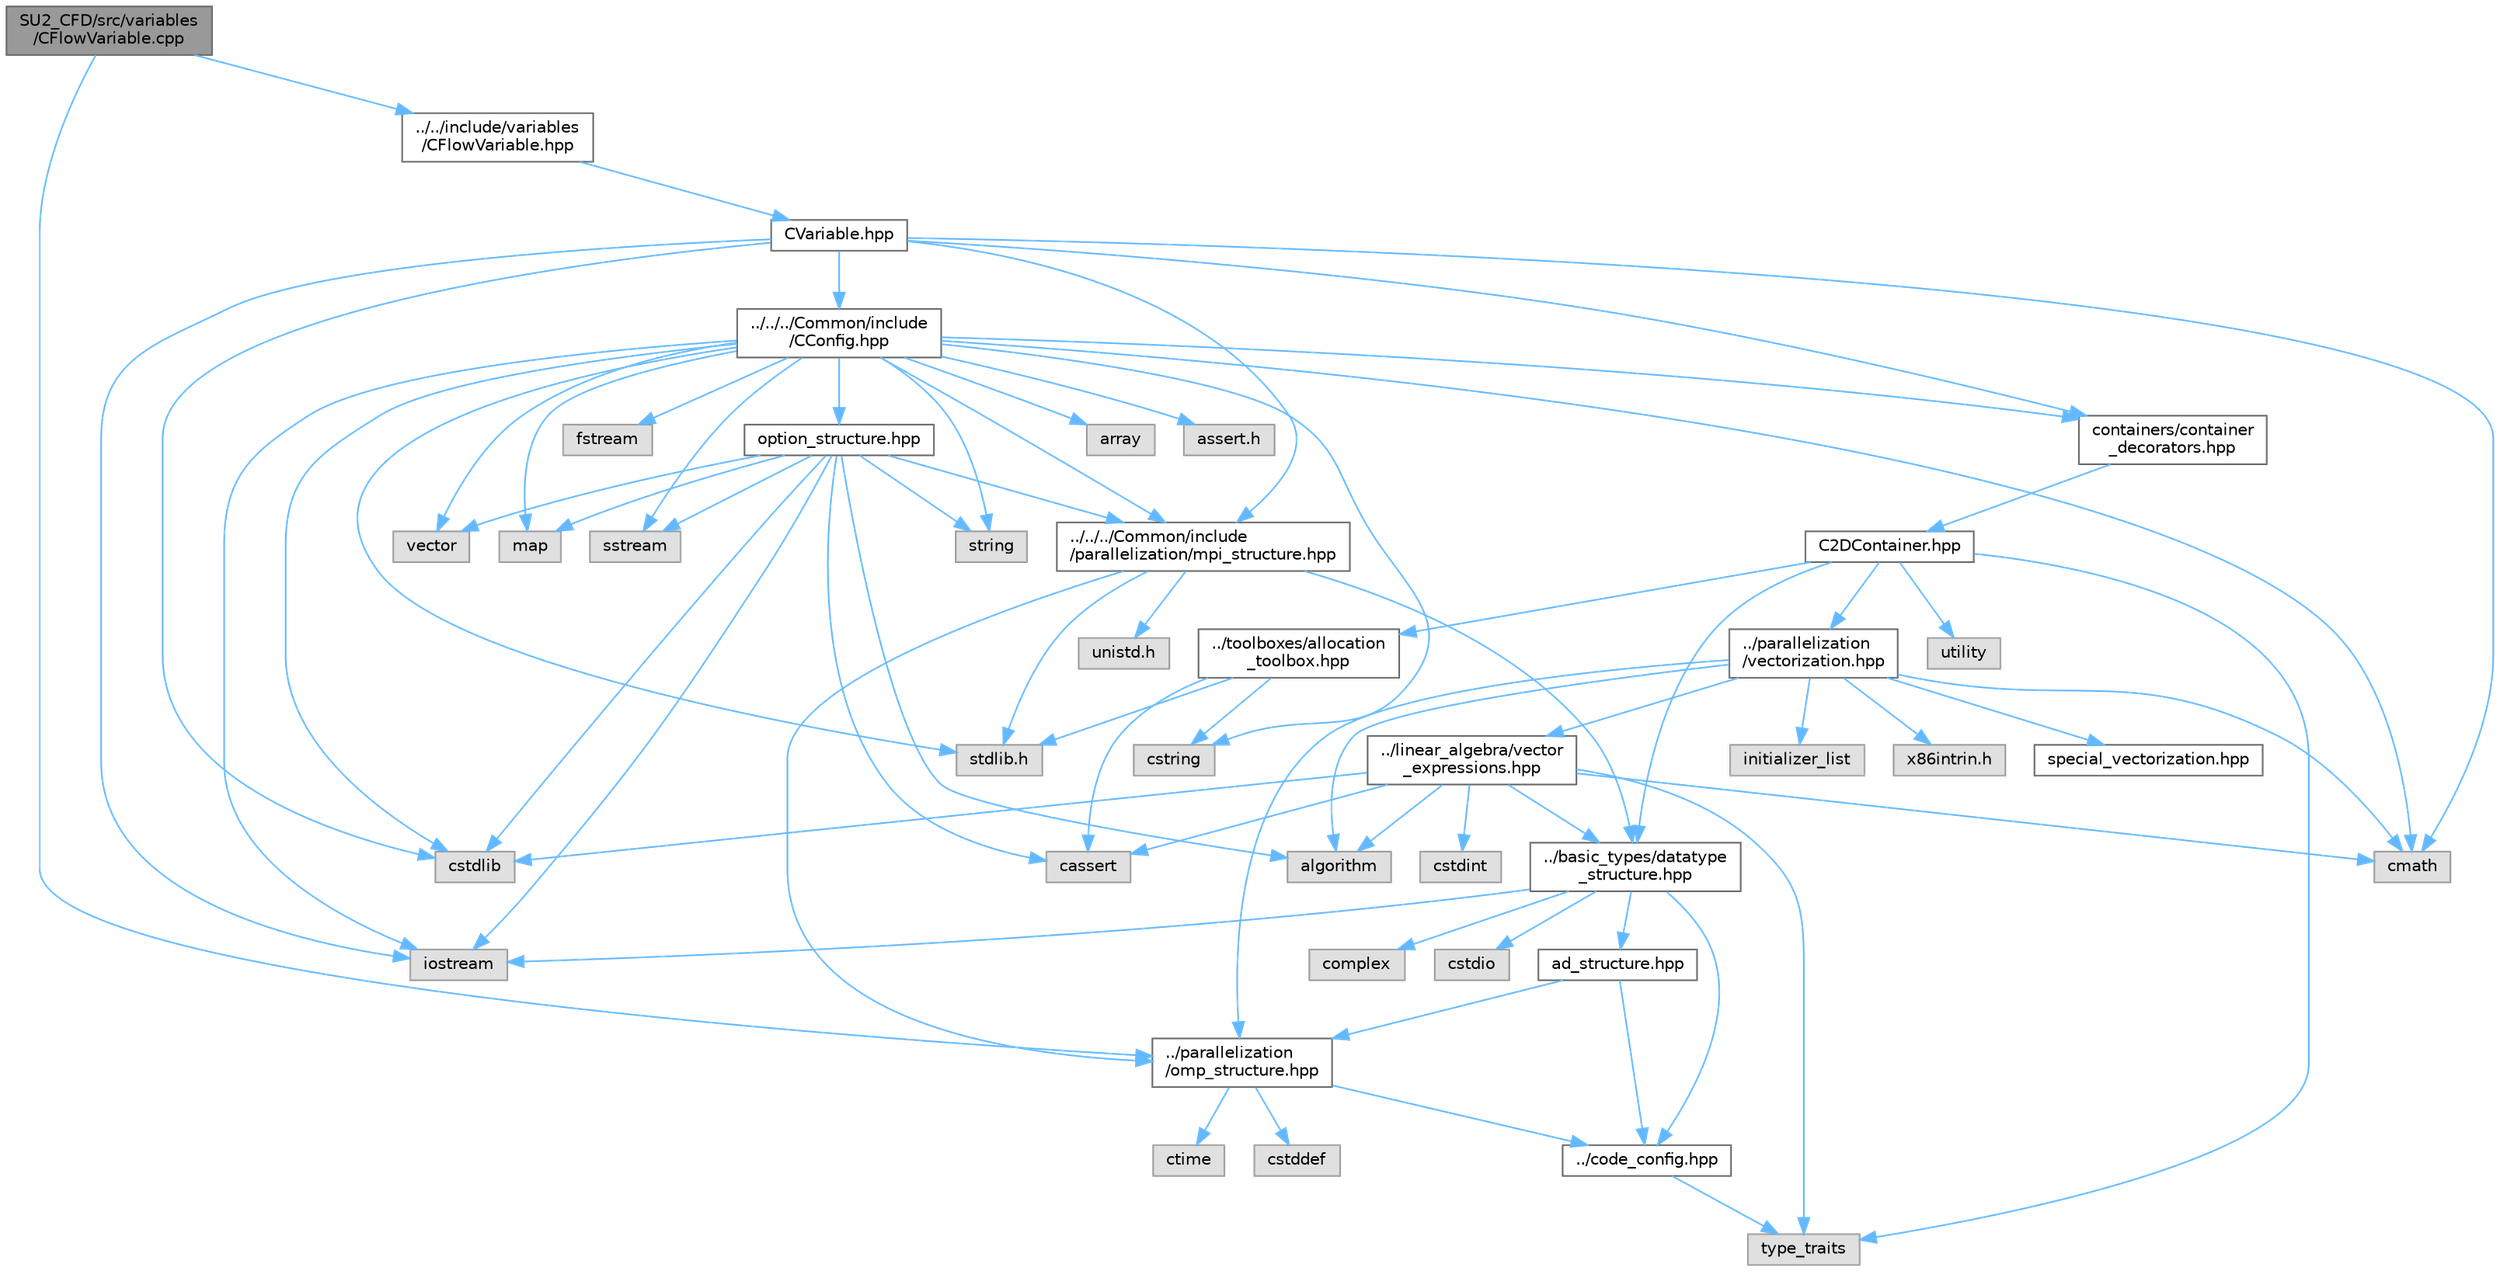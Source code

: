 digraph "SU2_CFD/src/variables/CFlowVariable.cpp"
{
 // LATEX_PDF_SIZE
  bgcolor="transparent";
  edge [fontname=Helvetica,fontsize=10,labelfontname=Helvetica,labelfontsize=10];
  node [fontname=Helvetica,fontsize=10,shape=box,height=0.2,width=0.4];
  Node1 [id="Node000001",label="SU2_CFD/src/variables\l/CFlowVariable.cpp",height=0.2,width=0.4,color="gray40", fillcolor="grey60", style="filled", fontcolor="black",tooltip="Definition of common solution fields for flow solvers."];
  Node1 -> Node2 [id="edge1_Node000001_Node000002",color="steelblue1",style="solid",tooltip=" "];
  Node2 [id="Node000002",label="../../include/variables\l/CFlowVariable.hpp",height=0.2,width=0.4,color="grey40", fillcolor="white", style="filled",URL="$CFlowVariable_8hpp.html",tooltip="Class for defining the common variables of flow solvers."];
  Node2 -> Node3 [id="edge2_Node000002_Node000003",color="steelblue1",style="solid",tooltip=" "];
  Node3 [id="Node000003",label="CVariable.hpp",height=0.2,width=0.4,color="grey40", fillcolor="white", style="filled",URL="$CVariable_8hpp.html",tooltip="Declaration and inlines of the parent class for defining problem variables, function definitions in f..."];
  Node3 -> Node4 [id="edge3_Node000003_Node000004",color="steelblue1",style="solid",tooltip=" "];
  Node4 [id="Node000004",label="../../../Common/include\l/parallelization/mpi_structure.hpp",height=0.2,width=0.4,color="grey40", fillcolor="white", style="filled",URL="$mpi__structure_8hpp.html",tooltip="Headers of the mpi interface for generalized datatypes. The subroutines and functions are in the mpi_..."];
  Node4 -> Node5 [id="edge4_Node000004_Node000005",color="steelblue1",style="solid",tooltip=" "];
  Node5 [id="Node000005",label="stdlib.h",height=0.2,width=0.4,color="grey60", fillcolor="#E0E0E0", style="filled",tooltip=" "];
  Node4 -> Node6 [id="edge5_Node000004_Node000006",color="steelblue1",style="solid",tooltip=" "];
  Node6 [id="Node000006",label="../basic_types/datatype\l_structure.hpp",height=0.2,width=0.4,color="grey40", fillcolor="white", style="filled",URL="$datatype__structure_8hpp.html",tooltip="Headers for generalized datatypes, defines an interface for AD types."];
  Node6 -> Node7 [id="edge6_Node000006_Node000007",color="steelblue1",style="solid",tooltip=" "];
  Node7 [id="Node000007",label="iostream",height=0.2,width=0.4,color="grey60", fillcolor="#E0E0E0", style="filled",tooltip=" "];
  Node6 -> Node8 [id="edge7_Node000006_Node000008",color="steelblue1",style="solid",tooltip=" "];
  Node8 [id="Node000008",label="complex",height=0.2,width=0.4,color="grey60", fillcolor="#E0E0E0", style="filled",tooltip=" "];
  Node6 -> Node9 [id="edge8_Node000006_Node000009",color="steelblue1",style="solid",tooltip=" "];
  Node9 [id="Node000009",label="cstdio",height=0.2,width=0.4,color="grey60", fillcolor="#E0E0E0", style="filled",tooltip=" "];
  Node6 -> Node10 [id="edge9_Node000006_Node000010",color="steelblue1",style="solid",tooltip=" "];
  Node10 [id="Node000010",label="../code_config.hpp",height=0.2,width=0.4,color="grey40", fillcolor="white", style="filled",URL="$code__config_8hpp.html",tooltip="Header file for collecting common macros, definitions and type configurations."];
  Node10 -> Node11 [id="edge10_Node000010_Node000011",color="steelblue1",style="solid",tooltip=" "];
  Node11 [id="Node000011",label="type_traits",height=0.2,width=0.4,color="grey60", fillcolor="#E0E0E0", style="filled",tooltip=" "];
  Node6 -> Node12 [id="edge11_Node000006_Node000012",color="steelblue1",style="solid",tooltip=" "];
  Node12 [id="Node000012",label="ad_structure.hpp",height=0.2,width=0.4,color="grey40", fillcolor="white", style="filled",URL="$ad__structure_8hpp.html",tooltip="Main routines for the algorithmic differentiation (AD) structure."];
  Node12 -> Node10 [id="edge12_Node000012_Node000010",color="steelblue1",style="solid",tooltip=" "];
  Node12 -> Node13 [id="edge13_Node000012_Node000013",color="steelblue1",style="solid",tooltip=" "];
  Node13 [id="Node000013",label="../parallelization\l/omp_structure.hpp",height=0.2,width=0.4,color="grey40", fillcolor="white", style="filled",URL="$omp__structure_8hpp.html",tooltip="OpenMP interface header, provides compatibility functions if the code is built without OpenMP support..."];
  Node13 -> Node14 [id="edge14_Node000013_Node000014",color="steelblue1",style="solid",tooltip=" "];
  Node14 [id="Node000014",label="cstddef",height=0.2,width=0.4,color="grey60", fillcolor="#E0E0E0", style="filled",tooltip=" "];
  Node13 -> Node10 [id="edge15_Node000013_Node000010",color="steelblue1",style="solid",tooltip=" "];
  Node13 -> Node15 [id="edge16_Node000013_Node000015",color="steelblue1",style="solid",tooltip=" "];
  Node15 [id="Node000015",label="ctime",height=0.2,width=0.4,color="grey60", fillcolor="#E0E0E0", style="filled",tooltip=" "];
  Node4 -> Node16 [id="edge17_Node000004_Node000016",color="steelblue1",style="solid",tooltip=" "];
  Node16 [id="Node000016",label="unistd.h",height=0.2,width=0.4,color="grey60", fillcolor="#E0E0E0", style="filled",tooltip=" "];
  Node4 -> Node13 [id="edge18_Node000004_Node000013",color="steelblue1",style="solid",tooltip=" "];
  Node3 -> Node17 [id="edge19_Node000003_Node000017",color="steelblue1",style="solid",tooltip=" "];
  Node17 [id="Node000017",label="cmath",height=0.2,width=0.4,color="grey60", fillcolor="#E0E0E0", style="filled",tooltip=" "];
  Node3 -> Node7 [id="edge20_Node000003_Node000007",color="steelblue1",style="solid",tooltip=" "];
  Node3 -> Node18 [id="edge21_Node000003_Node000018",color="steelblue1",style="solid",tooltip=" "];
  Node18 [id="Node000018",label="cstdlib",height=0.2,width=0.4,color="grey60", fillcolor="#E0E0E0", style="filled",tooltip=" "];
  Node3 -> Node19 [id="edge22_Node000003_Node000019",color="steelblue1",style="solid",tooltip=" "];
  Node19 [id="Node000019",label="../../../Common/include\l/CConfig.hpp",height=0.2,width=0.4,color="grey40", fillcolor="white", style="filled",URL="$CConfig_8hpp.html",tooltip="All the information about the definition of the physical problem. The subroutines and functions are i..."];
  Node19 -> Node4 [id="edge23_Node000019_Node000004",color="steelblue1",style="solid",tooltip=" "];
  Node19 -> Node7 [id="edge24_Node000019_Node000007",color="steelblue1",style="solid",tooltip=" "];
  Node19 -> Node18 [id="edge25_Node000019_Node000018",color="steelblue1",style="solid",tooltip=" "];
  Node19 -> Node20 [id="edge26_Node000019_Node000020",color="steelblue1",style="solid",tooltip=" "];
  Node20 [id="Node000020",label="fstream",height=0.2,width=0.4,color="grey60", fillcolor="#E0E0E0", style="filled",tooltip=" "];
  Node19 -> Node21 [id="edge27_Node000019_Node000021",color="steelblue1",style="solid",tooltip=" "];
  Node21 [id="Node000021",label="sstream",height=0.2,width=0.4,color="grey60", fillcolor="#E0E0E0", style="filled",tooltip=" "];
  Node19 -> Node22 [id="edge28_Node000019_Node000022",color="steelblue1",style="solid",tooltip=" "];
  Node22 [id="Node000022",label="string",height=0.2,width=0.4,color="grey60", fillcolor="#E0E0E0", style="filled",tooltip=" "];
  Node19 -> Node23 [id="edge29_Node000019_Node000023",color="steelblue1",style="solid",tooltip=" "];
  Node23 [id="Node000023",label="cstring",height=0.2,width=0.4,color="grey60", fillcolor="#E0E0E0", style="filled",tooltip=" "];
  Node19 -> Node24 [id="edge30_Node000019_Node000024",color="steelblue1",style="solid",tooltip=" "];
  Node24 [id="Node000024",label="vector",height=0.2,width=0.4,color="grey60", fillcolor="#E0E0E0", style="filled",tooltip=" "];
  Node19 -> Node25 [id="edge31_Node000019_Node000025",color="steelblue1",style="solid",tooltip=" "];
  Node25 [id="Node000025",label="array",height=0.2,width=0.4,color="grey60", fillcolor="#E0E0E0", style="filled",tooltip=" "];
  Node19 -> Node5 [id="edge32_Node000019_Node000005",color="steelblue1",style="solid",tooltip=" "];
  Node19 -> Node17 [id="edge33_Node000019_Node000017",color="steelblue1",style="solid",tooltip=" "];
  Node19 -> Node26 [id="edge34_Node000019_Node000026",color="steelblue1",style="solid",tooltip=" "];
  Node26 [id="Node000026",label="map",height=0.2,width=0.4,color="grey60", fillcolor="#E0E0E0", style="filled",tooltip=" "];
  Node19 -> Node27 [id="edge35_Node000019_Node000027",color="steelblue1",style="solid",tooltip=" "];
  Node27 [id="Node000027",label="assert.h",height=0.2,width=0.4,color="grey60", fillcolor="#E0E0E0", style="filled",tooltip=" "];
  Node19 -> Node28 [id="edge36_Node000019_Node000028",color="steelblue1",style="solid",tooltip=" "];
  Node28 [id="Node000028",label="option_structure.hpp",height=0.2,width=0.4,color="grey40", fillcolor="white", style="filled",URL="$option__structure_8hpp.html",tooltip="Defines classes for referencing options for easy input in CConfig."];
  Node28 -> Node4 [id="edge37_Node000028_Node000004",color="steelblue1",style="solid",tooltip=" "];
  Node28 -> Node7 [id="edge38_Node000028_Node000007",color="steelblue1",style="solid",tooltip=" "];
  Node28 -> Node21 [id="edge39_Node000028_Node000021",color="steelblue1",style="solid",tooltip=" "];
  Node28 -> Node22 [id="edge40_Node000028_Node000022",color="steelblue1",style="solid",tooltip=" "];
  Node28 -> Node24 [id="edge41_Node000028_Node000024",color="steelblue1",style="solid",tooltip=" "];
  Node28 -> Node26 [id="edge42_Node000028_Node000026",color="steelblue1",style="solid",tooltip=" "];
  Node28 -> Node18 [id="edge43_Node000028_Node000018",color="steelblue1",style="solid",tooltip=" "];
  Node28 -> Node29 [id="edge44_Node000028_Node000029",color="steelblue1",style="solid",tooltip=" "];
  Node29 [id="Node000029",label="algorithm",height=0.2,width=0.4,color="grey60", fillcolor="#E0E0E0", style="filled",tooltip=" "];
  Node28 -> Node30 [id="edge45_Node000028_Node000030",color="steelblue1",style="solid",tooltip=" "];
  Node30 [id="Node000030",label="cassert",height=0.2,width=0.4,color="grey60", fillcolor="#E0E0E0", style="filled",tooltip=" "];
  Node19 -> Node31 [id="edge46_Node000019_Node000031",color="steelblue1",style="solid",tooltip=" "];
  Node31 [id="Node000031",label="containers/container\l_decorators.hpp",height=0.2,width=0.4,color="grey40", fillcolor="white", style="filled",URL="$container__decorators_8hpp.html",tooltip="Collection of small classes that decorate C2DContainer to augment its functionality,..."];
  Node31 -> Node32 [id="edge47_Node000031_Node000032",color="steelblue1",style="solid",tooltip=" "];
  Node32 [id="Node000032",label="C2DContainer.hpp",height=0.2,width=0.4,color="grey40", fillcolor="white", style="filled",URL="$C2DContainer_8hpp.html",tooltip="A templated vector/matrix object."];
  Node32 -> Node33 [id="edge48_Node000032_Node000033",color="steelblue1",style="solid",tooltip=" "];
  Node33 [id="Node000033",label="../toolboxes/allocation\l_toolbox.hpp",height=0.2,width=0.4,color="grey40", fillcolor="white", style="filled",URL="$allocation__toolbox_8hpp.html",tooltip="Helper function and classes for memory allocation. Focus on portability across platforms."];
  Node33 -> Node5 [id="edge49_Node000033_Node000005",color="steelblue1",style="solid",tooltip=" "];
  Node33 -> Node23 [id="edge50_Node000033_Node000023",color="steelblue1",style="solid",tooltip=" "];
  Node33 -> Node30 [id="edge51_Node000033_Node000030",color="steelblue1",style="solid",tooltip=" "];
  Node32 -> Node6 [id="edge52_Node000032_Node000006",color="steelblue1",style="solid",tooltip=" "];
  Node32 -> Node34 [id="edge53_Node000032_Node000034",color="steelblue1",style="solid",tooltip=" "];
  Node34 [id="Node000034",label="../parallelization\l/vectorization.hpp",height=0.2,width=0.4,color="grey40", fillcolor="white", style="filled",URL="$vectorization_8hpp.html",tooltip="Implementation of a portable SIMD type."];
  Node34 -> Node35 [id="edge54_Node000034_Node000035",color="steelblue1",style="solid",tooltip=" "];
  Node35 [id="Node000035",label="../linear_algebra/vector\l_expressions.hpp",height=0.2,width=0.4,color="grey40", fillcolor="white", style="filled",URL="$vector__expressions_8hpp.html",tooltip="Expression templates for vector types with coefficient-wise operations."];
  Node35 -> Node6 [id="edge55_Node000035_Node000006",color="steelblue1",style="solid",tooltip=" "];
  Node35 -> Node11 [id="edge56_Node000035_Node000011",color="steelblue1",style="solid",tooltip=" "];
  Node35 -> Node29 [id="edge57_Node000035_Node000029",color="steelblue1",style="solid",tooltip=" "];
  Node35 -> Node30 [id="edge58_Node000035_Node000030",color="steelblue1",style="solid",tooltip=" "];
  Node35 -> Node18 [id="edge59_Node000035_Node000018",color="steelblue1",style="solid",tooltip=" "];
  Node35 -> Node17 [id="edge60_Node000035_Node000017",color="steelblue1",style="solid",tooltip=" "];
  Node35 -> Node36 [id="edge61_Node000035_Node000036",color="steelblue1",style="solid",tooltip=" "];
  Node36 [id="Node000036",label="cstdint",height=0.2,width=0.4,color="grey60", fillcolor="#E0E0E0", style="filled",tooltip=" "];
  Node34 -> Node13 [id="edge62_Node000034_Node000013",color="steelblue1",style="solid",tooltip=" "];
  Node34 -> Node37 [id="edge63_Node000034_Node000037",color="steelblue1",style="solid",tooltip=" "];
  Node37 [id="Node000037",label="initializer_list",height=0.2,width=0.4,color="grey60", fillcolor="#E0E0E0", style="filled",tooltip=" "];
  Node34 -> Node29 [id="edge64_Node000034_Node000029",color="steelblue1",style="solid",tooltip=" "];
  Node34 -> Node17 [id="edge65_Node000034_Node000017",color="steelblue1",style="solid",tooltip=" "];
  Node34 -> Node38 [id="edge66_Node000034_Node000038",color="steelblue1",style="solid",tooltip=" "];
  Node38 [id="Node000038",label="x86intrin.h",height=0.2,width=0.4,color="grey60", fillcolor="#E0E0E0", style="filled",tooltip=" "];
  Node34 -> Node39 [id="edge67_Node000034_Node000039",color="steelblue1",style="solid",tooltip=" "];
  Node39 [id="Node000039",label="special_vectorization.hpp",height=0.2,width=0.4,color="grey40", fillcolor="white", style="filled",URL="$special__vectorization_8hpp.html",tooltip="Code generator header to create specializations of simd::Array."];
  Node32 -> Node40 [id="edge68_Node000032_Node000040",color="steelblue1",style="solid",tooltip=" "];
  Node40 [id="Node000040",label="utility",height=0.2,width=0.4,color="grey60", fillcolor="#E0E0E0", style="filled",tooltip=" "];
  Node32 -> Node11 [id="edge69_Node000032_Node000011",color="steelblue1",style="solid",tooltip=" "];
  Node3 -> Node31 [id="edge70_Node000003_Node000031",color="steelblue1",style="solid",tooltip=" "];
  Node1 -> Node13 [id="edge71_Node000001_Node000013",color="steelblue1",style="solid",tooltip=" "];
}
